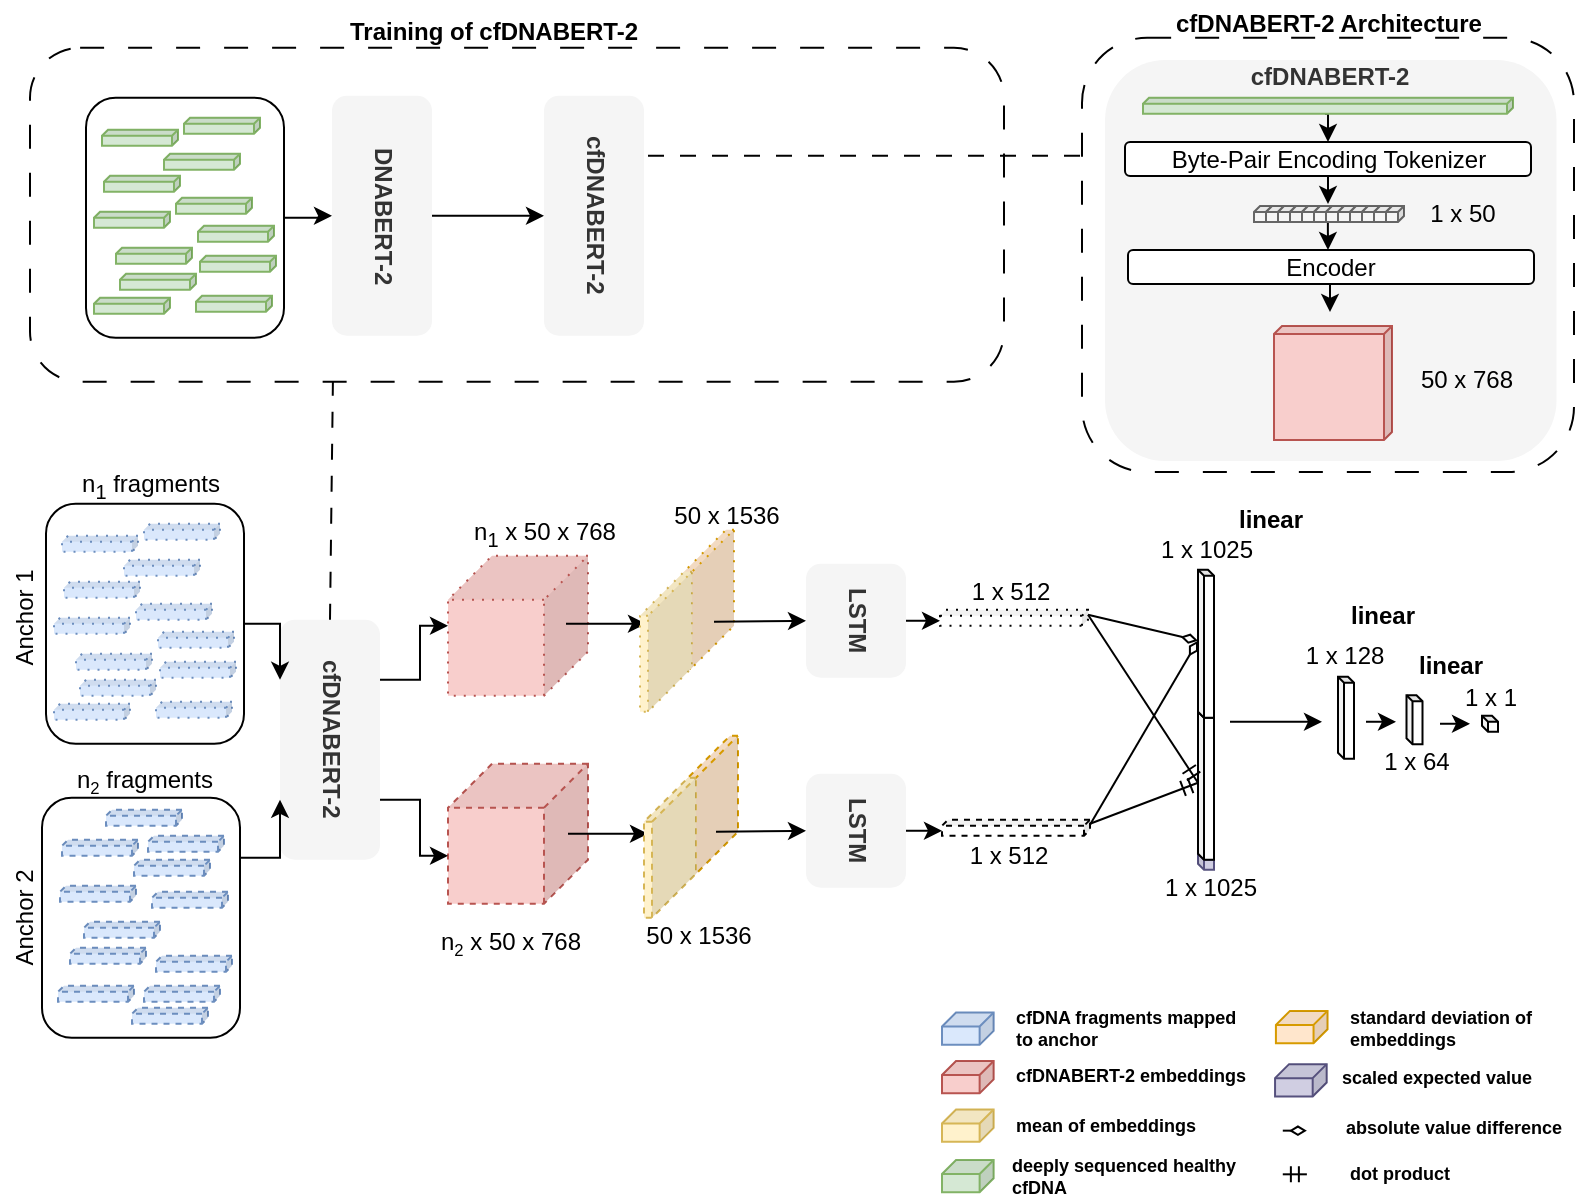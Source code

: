 <mxfile version="24.7.17">
  <diagram id="QJjx0-fPxzvcmYibJWj1" name="Page-1">
    <mxGraphModel dx="1037" dy="594" grid="0" gridSize="10" guides="1" tooltips="1" connect="1" arrows="1" fold="1" page="1" pageScale="1" pageWidth="827" pageHeight="583" math="0" shadow="0">
      <root>
        <mxCell id="0" />
        <mxCell id="1" parent="0" />
        <mxCell id="E21WYbpWhwIhEI5-EvUI-31" value="" style="rounded=1;whiteSpace=wrap;html=1;dashed=1;fillColor=none;container=0;dashPattern=12 12;" vertex="1" parent="1">
          <mxGeometry x="24" y="31.88" width="487" height="167" as="geometry" />
        </mxCell>
        <mxCell id="E21WYbpWhwIhEI5-EvUI-160" value="1 x 1025" style="text;html=1;strokeColor=none;fillColor=none;align=center;verticalAlign=middle;whiteSpace=wrap;rounded=0;container=0;" vertex="1" parent="1">
          <mxGeometry x="565" y="436.88" width="99" height="30" as="geometry" />
        </mxCell>
        <mxCell id="E21WYbpWhwIhEI5-EvUI-158" value="1 x 512" style="text;html=1;strokeColor=none;fillColor=none;align=center;verticalAlign=middle;whiteSpace=wrap;rounded=0;container=0;" vertex="1" parent="1">
          <mxGeometry x="465" y="288.88" width="99" height="30" as="geometry" />
        </mxCell>
        <mxCell id="E21WYbpWhwIhEI5-EvUI-159" value="1 x 512" style="text;html=1;strokeColor=none;fillColor=none;align=center;verticalAlign=middle;whiteSpace=wrap;rounded=0;container=0;" vertex="1" parent="1">
          <mxGeometry x="464" y="420.88" width="99" height="30" as="geometry" />
        </mxCell>
        <mxCell id="E21WYbpWhwIhEI5-EvUI-153" value="" style="shape=cube;whiteSpace=wrap;html=1;boundedLbl=1;backgroundOutline=1;darkOpacity=0.05;darkOpacity2=0.1;size=3;direction=east;flipH=1;fillColor=#d0cee2;strokeColor=#56517e;container=0;rotation=-90;" vertex="1" parent="1">
          <mxGeometry x="608" y="434.88" width="8" height="8" as="geometry" />
        </mxCell>
        <mxCell id="4f-DMQIj-ya-iA7LCkDa-20" value="" style="shape=cube;whiteSpace=wrap;html=1;boundedLbl=1;backgroundOutline=1;darkOpacity=0.05;darkOpacity2=0.1;size=3;direction=east;flipH=1;container=0;dashed=1;" parent="1" vertex="1">
          <mxGeometry x="480" y="417.88" width="74" height="8" as="geometry" />
        </mxCell>
        <mxCell id="4f-DMQIj-ya-iA7LCkDa-21" value="" style="shape=cube;whiteSpace=wrap;html=1;boundedLbl=1;backgroundOutline=1;darkOpacity=0.05;darkOpacity2=0.1;size=3;direction=east;flipH=1;container=0;dashed=1;dashPattern=1 4;" parent="1" vertex="1">
          <mxGeometry x="479" y="312.88" width="74" height="8" as="geometry" />
        </mxCell>
        <mxCell id="4f-DMQIj-ya-iA7LCkDa-41" value="50 x 1536" style="text;html=1;strokeColor=none;fillColor=none;align=center;verticalAlign=middle;whiteSpace=wrap;rounded=0;container=0;" parent="1" vertex="1">
          <mxGeometry x="309" y="460.88" width="99" height="30" as="geometry" />
        </mxCell>
        <mxCell id="4f-DMQIj-ya-iA7LCkDa-42" value="n&lt;sub&gt;1&lt;/sub&gt; x 50 x 768" style="text;html=1;strokeColor=none;fillColor=none;align=center;verticalAlign=middle;whiteSpace=wrap;rounded=0;container=0;" parent="1" vertex="1">
          <mxGeometry x="232" y="259.88" width="99" height="30" as="geometry" />
        </mxCell>
        <mxCell id="E21WYbpWhwIhEI5-EvUI-28" style="edgeStyle=orthogonalEdgeStyle;rounded=0;orthogonalLoop=1;jettySize=auto;html=1;exitX=1;exitY=0.5;exitDx=0;exitDy=0;entryX=0;entryY=0.5;entryDx=0;entryDy=0;" edge="1" parent="1" source="E21WYbpWhwIhEI5-EvUI-3" target="E21WYbpWhwIhEI5-EvUI-4">
          <mxGeometry relative="1" as="geometry" />
        </mxCell>
        <mxCell id="E21WYbpWhwIhEI5-EvUI-3" value="DNABERT-2" style="rounded=1;whiteSpace=wrap;html=1;textDirection=vertical-rl;fontStyle=1;fillColor=#f5f5f5;fontColor=#333333;strokeColor=none;container=0;" vertex="1" parent="1">
          <mxGeometry x="175" y="55.88" width="50" height="120" as="geometry" />
        </mxCell>
        <mxCell id="E21WYbpWhwIhEI5-EvUI-4" value="cfDNABERT-2" style="rounded=1;whiteSpace=wrap;html=1;textDirection=vertical-rl;fontStyle=1;fillColor=#f5f5f5;fontColor=#333333;strokeColor=none;container=0;" vertex="1" parent="1">
          <mxGeometry x="281" y="55.88" width="50" height="120" as="geometry" />
        </mxCell>
        <mxCell id="E21WYbpWhwIhEI5-EvUI-30" value="deeply sequenced healthy cfDNA" style="text;html=1;strokeColor=none;fillColor=none;align=left;verticalAlign=middle;whiteSpace=wrap;rounded=0;fontStyle=1;container=0;fontSize=9;" vertex="1" parent="1">
          <mxGeometry x="513" y="584" width="138" height="23.88" as="geometry" />
        </mxCell>
        <mxCell id="E21WYbpWhwIhEI5-EvUI-34" value="cfDNABERT-2" style="rounded=1;whiteSpace=wrap;html=1;textDirection=vertical-rl;fontStyle=1;fillColor=#f5f5f5;fontColor=#333333;strokeColor=none;container=0;" vertex="1" parent="1">
          <mxGeometry x="149" y="317.88" width="50" height="120" as="geometry" />
        </mxCell>
        <mxCell id="E21WYbpWhwIhEI5-EvUI-88" value="" style="group" vertex="1" connectable="0" parent="1">
          <mxGeometry x="32" y="259.88" width="108" height="120" as="geometry" />
        </mxCell>
        <mxCell id="E21WYbpWhwIhEI5-EvUI-89" value="" style="rounded=1;whiteSpace=wrap;html=1;textDirection=vertical-rl;fontStyle=1;fillColor=none;fontColor=#333333;strokeColor=default;movable=1;resizable=1;rotatable=1;deletable=1;editable=1;locked=0;connectable=1;" vertex="1" parent="E21WYbpWhwIhEI5-EvUI-88">
          <mxGeometry width="99" height="120" as="geometry" />
        </mxCell>
        <mxCell id="E21WYbpWhwIhEI5-EvUI-90" value="" style="shape=cube;whiteSpace=wrap;html=1;boundedLbl=1;backgroundOutline=1;darkOpacity=0.05;darkOpacity2=0.1;size=3;direction=east;flipH=1;fillColor=#dae8fc;strokeColor=#6c8ebf;movable=1;resizable=1;rotatable=1;deletable=1;editable=1;locked=0;connectable=1;dashed=1;dashPattern=1 4;" vertex="1" parent="E21WYbpWhwIhEI5-EvUI-88">
          <mxGeometry x="45" y="50" width="38" height="8" as="geometry" />
        </mxCell>
        <mxCell id="E21WYbpWhwIhEI5-EvUI-91" value="" style="shape=cube;whiteSpace=wrap;html=1;boundedLbl=1;backgroundOutline=1;darkOpacity=0.05;darkOpacity2=0.1;size=3;direction=east;flipH=1;fillColor=#dae8fc;strokeColor=#6c8ebf;movable=1;resizable=1;rotatable=1;deletable=1;editable=1;locked=0;connectable=1;dashed=1;dashPattern=1 4;" vertex="1" parent="E21WYbpWhwIhEI5-EvUI-88">
          <mxGeometry x="9" y="39" width="38" height="8" as="geometry" />
        </mxCell>
        <mxCell id="E21WYbpWhwIhEI5-EvUI-92" value="" style="shape=cube;whiteSpace=wrap;html=1;boundedLbl=1;backgroundOutline=1;darkOpacity=0.05;darkOpacity2=0.1;size=3;direction=east;flipH=1;fillColor=#dae8fc;strokeColor=#6c8ebf;movable=1;resizable=1;rotatable=1;deletable=1;editable=1;locked=0;connectable=1;dashed=1;dashPattern=1 4;" vertex="1" parent="E21WYbpWhwIhEI5-EvUI-88">
          <mxGeometry x="39" y="28" width="38" height="8" as="geometry" />
        </mxCell>
        <mxCell id="E21WYbpWhwIhEI5-EvUI-93" value="" style="shape=cube;whiteSpace=wrap;html=1;boundedLbl=1;backgroundOutline=1;darkOpacity=0.05;darkOpacity2=0.1;size=3;direction=east;flipH=1;fillColor=#dae8fc;strokeColor=#6c8ebf;movable=1;resizable=1;rotatable=1;deletable=1;editable=1;locked=0;connectable=1;dashed=1;dashPattern=1 4;" vertex="1" parent="E21WYbpWhwIhEI5-EvUI-88">
          <mxGeometry x="17" y="88" width="38" height="8" as="geometry" />
        </mxCell>
        <mxCell id="E21WYbpWhwIhEI5-EvUI-94" value="" style="shape=cube;whiteSpace=wrap;html=1;boundedLbl=1;backgroundOutline=1;darkOpacity=0.05;darkOpacity2=0.1;size=3;direction=east;flipH=1;fillColor=#dae8fc;strokeColor=#6c8ebf;movable=1;resizable=1;rotatable=1;deletable=1;editable=1;locked=0;connectable=1;dashed=1;dashPattern=1 4;" vertex="1" parent="E21WYbpWhwIhEI5-EvUI-88">
          <mxGeometry x="4" y="57" width="38" height="8" as="geometry" />
        </mxCell>
        <mxCell id="E21WYbpWhwIhEI5-EvUI-95" value="" style="shape=cube;whiteSpace=wrap;html=1;boundedLbl=1;backgroundOutline=1;darkOpacity=0.05;darkOpacity2=0.1;size=3;direction=east;flipH=1;fillColor=#dae8fc;strokeColor=#6c8ebf;movable=1;resizable=1;rotatable=1;deletable=1;editable=1;locked=0;connectable=1;dashed=1;dashPattern=1 4;" vertex="1" parent="E21WYbpWhwIhEI5-EvUI-88">
          <mxGeometry x="55" y="99" width="38" height="8" as="geometry" />
        </mxCell>
        <mxCell id="E21WYbpWhwIhEI5-EvUI-96" value="" style="shape=cube;whiteSpace=wrap;html=1;boundedLbl=1;backgroundOutline=1;darkOpacity=0.05;darkOpacity2=0.1;size=3;direction=east;flipH=1;fillColor=#dae8fc;strokeColor=#6c8ebf;movable=1;resizable=1;rotatable=1;deletable=1;editable=1;locked=0;connectable=1;dashed=1;dashPattern=1 4;" vertex="1" parent="E21WYbpWhwIhEI5-EvUI-88">
          <mxGeometry x="4" y="100" width="38" height="8" as="geometry" />
        </mxCell>
        <mxCell id="E21WYbpWhwIhEI5-EvUI-97" value="" style="shape=cube;whiteSpace=wrap;html=1;boundedLbl=1;backgroundOutline=1;darkOpacity=0.05;darkOpacity2=0.1;size=3;direction=east;flipH=1;fillColor=#dae8fc;strokeColor=#6c8ebf;movable=1;resizable=1;rotatable=1;deletable=1;editable=1;locked=0;connectable=1;dashed=1;dashPattern=1 4;" vertex="1" parent="E21WYbpWhwIhEI5-EvUI-88">
          <mxGeometry x="56" y="64" width="38" height="8" as="geometry" />
        </mxCell>
        <mxCell id="E21WYbpWhwIhEI5-EvUI-98" value="" style="shape=cube;whiteSpace=wrap;html=1;boundedLbl=1;backgroundOutline=1;darkOpacity=0.05;darkOpacity2=0.1;size=3;direction=east;flipH=1;fillColor=#dae8fc;strokeColor=#6c8ebf;movable=1;resizable=1;rotatable=1;deletable=1;editable=1;locked=0;connectable=1;dashed=1;dashPattern=1 4;" vertex="1" parent="E21WYbpWhwIhEI5-EvUI-88">
          <mxGeometry x="57" y="79" width="38" height="8" as="geometry" />
        </mxCell>
        <mxCell id="E21WYbpWhwIhEI5-EvUI-99" value="" style="shape=cube;whiteSpace=wrap;html=1;boundedLbl=1;backgroundOutline=1;darkOpacity=0.05;darkOpacity2=0.1;size=3;direction=east;flipH=1;fillColor=#dae8fc;strokeColor=#6c8ebf;movable=1;resizable=1;rotatable=1;deletable=1;editable=1;locked=0;connectable=1;dashed=1;dashPattern=1 4;" vertex="1" parent="E21WYbpWhwIhEI5-EvUI-88">
          <mxGeometry x="15" y="75" width="38" height="8" as="geometry" />
        </mxCell>
        <mxCell id="E21WYbpWhwIhEI5-EvUI-100" value="" style="shape=cube;whiteSpace=wrap;html=1;boundedLbl=1;backgroundOutline=1;darkOpacity=0.05;darkOpacity2=0.1;size=3;direction=east;flipH=1;fillColor=#dae8fc;strokeColor=#6c8ebf;movable=1;resizable=1;rotatable=1;deletable=1;editable=1;locked=0;connectable=1;dashed=1;dashPattern=1 4;" vertex="1" parent="E21WYbpWhwIhEI5-EvUI-88">
          <mxGeometry x="49" y="10" width="38" height="8" as="geometry" />
        </mxCell>
        <mxCell id="E21WYbpWhwIhEI5-EvUI-101" value="" style="shape=cube;whiteSpace=wrap;html=1;boundedLbl=1;backgroundOutline=1;darkOpacity=0.05;darkOpacity2=0.1;size=3;direction=east;flipH=1;fillColor=#dae8fc;strokeColor=#6c8ebf;movable=1;resizable=1;rotatable=1;deletable=1;editable=1;locked=0;connectable=1;dashed=1;dashPattern=1 4;" vertex="1" parent="E21WYbpWhwIhEI5-EvUI-88">
          <mxGeometry x="8" y="16" width="38" height="8" as="geometry" />
        </mxCell>
        <mxCell id="E21WYbpWhwIhEI5-EvUI-117" style="edgeStyle=orthogonalEdgeStyle;rounded=0;orthogonalLoop=1;jettySize=auto;html=1;exitX=1;exitY=0.25;exitDx=0;exitDy=0;entryX=0;entryY=0.75;entryDx=0;entryDy=0;" edge="1" parent="1" source="E21WYbpWhwIhEI5-EvUI-103" target="E21WYbpWhwIhEI5-EvUI-34">
          <mxGeometry relative="1" as="geometry" />
        </mxCell>
        <mxCell id="E21WYbpWhwIhEI5-EvUI-116" style="edgeStyle=orthogonalEdgeStyle;rounded=0;orthogonalLoop=1;jettySize=auto;html=1;exitX=1;exitY=0.5;exitDx=0;exitDy=0;entryX=0;entryY=0.25;entryDx=0;entryDy=0;" edge="1" parent="1" source="E21WYbpWhwIhEI5-EvUI-89" target="E21WYbpWhwIhEI5-EvUI-34">
          <mxGeometry relative="1" as="geometry">
            <mxPoint x="139.25" y="374.88" as="targetPoint" />
          </mxGeometry>
        </mxCell>
        <mxCell id="E21WYbpWhwIhEI5-EvUI-118" value="" style="group" vertex="1" connectable="0" parent="1">
          <mxGeometry x="30" y="406.88" width="99" height="120" as="geometry" />
        </mxCell>
        <mxCell id="E21WYbpWhwIhEI5-EvUI-103" value="" style="rounded=1;whiteSpace=wrap;html=1;textDirection=vertical-rl;fontStyle=1;fillColor=none;fontColor=#333333;strokeColor=default;movable=1;resizable=1;rotatable=1;deletable=1;editable=1;locked=0;connectable=1;" vertex="1" parent="E21WYbpWhwIhEI5-EvUI-118">
          <mxGeometry width="99" height="120" as="geometry" />
        </mxCell>
        <mxCell id="E21WYbpWhwIhEI5-EvUI-104" value="" style="shape=cube;whiteSpace=wrap;html=1;boundedLbl=1;backgroundOutline=1;darkOpacity=0.05;darkOpacity2=0.1;size=3;direction=east;flipH=1;fillColor=#dae8fc;strokeColor=#6c8ebf;movable=1;resizable=1;rotatable=1;deletable=1;editable=1;locked=0;connectable=1;dashed=1;" vertex="1" parent="E21WYbpWhwIhEI5-EvUI-118">
          <mxGeometry x="9" y="44" width="38" height="8" as="geometry" />
        </mxCell>
        <mxCell id="E21WYbpWhwIhEI5-EvUI-105" value="" style="shape=cube;whiteSpace=wrap;html=1;boundedLbl=1;backgroundOutline=1;darkOpacity=0.05;darkOpacity2=0.1;size=3;direction=east;flipH=1;fillColor=#dae8fc;strokeColor=#6c8ebf;movable=1;resizable=1;rotatable=1;deletable=1;editable=1;locked=0;connectable=1;dashed=1;" vertex="1" parent="E21WYbpWhwIhEI5-EvUI-118">
          <mxGeometry x="46" y="31" width="38" height="8" as="geometry" />
        </mxCell>
        <mxCell id="E21WYbpWhwIhEI5-EvUI-106" value="" style="shape=cube;whiteSpace=wrap;html=1;boundedLbl=1;backgroundOutline=1;darkOpacity=0.05;darkOpacity2=0.1;size=3;direction=east;flipH=1;fillColor=#dae8fc;strokeColor=#6c8ebf;movable=1;resizable=1;rotatable=1;deletable=1;editable=1;locked=0;connectable=1;dashed=1;" vertex="1" parent="E21WYbpWhwIhEI5-EvUI-118">
          <mxGeometry x="10" y="21" width="38" height="8" as="geometry" />
        </mxCell>
        <mxCell id="E21WYbpWhwIhEI5-EvUI-107" value="" style="shape=cube;whiteSpace=wrap;html=1;boundedLbl=1;backgroundOutline=1;darkOpacity=0.05;darkOpacity2=0.1;size=3;direction=east;flipH=1;fillColor=#dae8fc;strokeColor=#6c8ebf;movable=1;resizable=1;rotatable=1;deletable=1;editable=1;locked=0;connectable=1;dashed=1;" vertex="1" parent="E21WYbpWhwIhEI5-EvUI-118">
          <mxGeometry x="8" y="94" width="38" height="8" as="geometry" />
        </mxCell>
        <mxCell id="E21WYbpWhwIhEI5-EvUI-108" value="" style="shape=cube;whiteSpace=wrap;html=1;boundedLbl=1;backgroundOutline=1;darkOpacity=0.05;darkOpacity2=0.1;size=3;direction=east;flipH=1;fillColor=#dae8fc;strokeColor=#6c8ebf;movable=1;resizable=1;rotatable=1;deletable=1;editable=1;locked=0;connectable=1;dashed=1;" vertex="1" parent="E21WYbpWhwIhEI5-EvUI-118">
          <mxGeometry x="55" y="47" width="38" height="8" as="geometry" />
        </mxCell>
        <mxCell id="E21WYbpWhwIhEI5-EvUI-109" value="" style="shape=cube;whiteSpace=wrap;html=1;boundedLbl=1;backgroundOutline=1;darkOpacity=0.05;darkOpacity2=0.1;size=3;direction=east;flipH=1;fillColor=#dae8fc;strokeColor=#6c8ebf;movable=1;resizable=1;rotatable=1;deletable=1;editable=1;locked=0;connectable=1;dashed=1;" vertex="1" parent="E21WYbpWhwIhEI5-EvUI-118">
          <mxGeometry x="45" y="105" width="38" height="8" as="geometry" />
        </mxCell>
        <mxCell id="E21WYbpWhwIhEI5-EvUI-110" value="" style="shape=cube;whiteSpace=wrap;html=1;boundedLbl=1;backgroundOutline=1;darkOpacity=0.05;darkOpacity2=0.1;size=3;direction=east;flipH=1;fillColor=#dae8fc;strokeColor=#6c8ebf;movable=1;resizable=1;rotatable=1;deletable=1;editable=1;locked=0;connectable=1;dashed=1;" vertex="1" parent="E21WYbpWhwIhEI5-EvUI-118">
          <mxGeometry x="51" y="94" width="38" height="8" as="geometry" />
        </mxCell>
        <mxCell id="E21WYbpWhwIhEI5-EvUI-111" value="" style="shape=cube;whiteSpace=wrap;html=1;boundedLbl=1;backgroundOutline=1;darkOpacity=0.05;darkOpacity2=0.1;size=3;direction=east;flipH=1;fillColor=#dae8fc;strokeColor=#6c8ebf;movable=1;resizable=1;rotatable=1;deletable=1;editable=1;locked=0;connectable=1;dashed=1;" vertex="1" parent="E21WYbpWhwIhEI5-EvUI-118">
          <mxGeometry x="21" y="62" width="38" height="8" as="geometry" />
        </mxCell>
        <mxCell id="E21WYbpWhwIhEI5-EvUI-112" value="" style="shape=cube;whiteSpace=wrap;html=1;boundedLbl=1;backgroundOutline=1;darkOpacity=0.05;darkOpacity2=0.1;size=3;direction=east;flipH=1;fillColor=#dae8fc;strokeColor=#6c8ebf;movable=1;resizable=1;rotatable=1;deletable=1;editable=1;locked=0;connectable=1;dashed=1;" vertex="1" parent="E21WYbpWhwIhEI5-EvUI-118">
          <mxGeometry x="57" y="79" width="38" height="8" as="geometry" />
        </mxCell>
        <mxCell id="E21WYbpWhwIhEI5-EvUI-113" value="" style="shape=cube;whiteSpace=wrap;html=1;boundedLbl=1;backgroundOutline=1;darkOpacity=0.05;darkOpacity2=0.1;size=3;direction=east;flipH=1;fillColor=#dae8fc;strokeColor=#6c8ebf;movable=1;resizable=1;rotatable=1;deletable=1;editable=1;locked=0;connectable=1;dashed=1;" vertex="1" parent="E21WYbpWhwIhEI5-EvUI-118">
          <mxGeometry x="14" y="75" width="38" height="8" as="geometry" />
        </mxCell>
        <mxCell id="E21WYbpWhwIhEI5-EvUI-114" value="" style="shape=cube;whiteSpace=wrap;html=1;boundedLbl=1;backgroundOutline=1;darkOpacity=0.05;darkOpacity2=0.1;size=3;direction=east;flipH=1;fillColor=#dae8fc;strokeColor=#6c8ebf;movable=1;resizable=1;rotatable=1;deletable=1;editable=1;locked=0;connectable=1;dashed=1;" vertex="1" parent="E21WYbpWhwIhEI5-EvUI-118">
          <mxGeometry x="32" y="6" width="38" height="8" as="geometry" />
        </mxCell>
        <mxCell id="E21WYbpWhwIhEI5-EvUI-115" value="" style="shape=cube;whiteSpace=wrap;html=1;boundedLbl=1;backgroundOutline=1;darkOpacity=0.05;darkOpacity2=0.1;size=3;direction=east;flipH=1;fillColor=#dae8fc;strokeColor=#6c8ebf;movable=1;resizable=1;rotatable=1;deletable=1;editable=1;locked=0;connectable=1;dashed=1;" vertex="1" parent="E21WYbpWhwIhEI5-EvUI-118">
          <mxGeometry x="53" y="19" width="38" height="8" as="geometry" />
        </mxCell>
        <mxCell id="E21WYbpWhwIhEI5-EvUI-119" value="" style="shape=cube;whiteSpace=wrap;html=1;boundedLbl=1;backgroundOutline=1;darkOpacity=0.05;darkOpacity2=0.1;size=22;direction=east;flipH=1;fillColor=#f8cecc;strokeColor=#b85450;container=0;dashed=1;dashPattern=1 4;" vertex="1" parent="1">
          <mxGeometry x="233" y="285.88" width="70" height="70" as="geometry" />
        </mxCell>
        <mxCell id="E21WYbpWhwIhEI5-EvUI-120" style="edgeStyle=orthogonalEdgeStyle;rounded=0;orthogonalLoop=1;jettySize=auto;html=1;exitX=1;exitY=0.25;exitDx=0;exitDy=0;" edge="1" parent="1" source="E21WYbpWhwIhEI5-EvUI-34" target="E21WYbpWhwIhEI5-EvUI-119">
          <mxGeometry relative="1" as="geometry" />
        </mxCell>
        <mxCell id="E21WYbpWhwIhEI5-EvUI-122" value="" style="shape=cube;whiteSpace=wrap;html=1;boundedLbl=1;backgroundOutline=1;darkOpacity=0.05;darkOpacity2=0.1;size=22;direction=east;flipH=1;fillColor=#f8cecc;strokeColor=#b85450;container=0;dashed=1;" vertex="1" parent="1">
          <mxGeometry x="233" y="389.88" width="70" height="70" as="geometry" />
        </mxCell>
        <mxCell id="E21WYbpWhwIhEI5-EvUI-123" style="edgeStyle=orthogonalEdgeStyle;rounded=0;orthogonalLoop=1;jettySize=auto;html=1;exitX=1;exitY=0.75;exitDx=0;exitDy=0;entryX=0;entryY=0;entryDx=70;entryDy=46;entryPerimeter=0;" edge="1" parent="1" source="E21WYbpWhwIhEI5-EvUI-34" target="E21WYbpWhwIhEI5-EvUI-122">
          <mxGeometry relative="1" as="geometry">
            <mxPoint x="209" y="357.88" as="sourcePoint" />
            <mxPoint x="219" y="492.88" as="targetPoint" />
          </mxGeometry>
        </mxCell>
        <mxCell id="E21WYbpWhwIhEI5-EvUI-124" value="n&lt;sub&gt;1&lt;/sub&gt;&amp;nbsp;fragments" style="text;html=1;strokeColor=none;fillColor=none;align=center;verticalAlign=middle;whiteSpace=wrap;rounded=0;container=0;" vertex="1" parent="1">
          <mxGeometry x="35" y="236" width="99" height="30" as="geometry" />
        </mxCell>
        <mxCell id="E21WYbpWhwIhEI5-EvUI-125" value="n&lt;font size=&quot;1&quot;&gt;&lt;sub&gt;2&lt;/sub&gt;&lt;/font&gt;&amp;nbsp;fragments" style="text;html=1;strokeColor=none;fillColor=none;align=center;verticalAlign=middle;whiteSpace=wrap;rounded=0;container=0;" vertex="1" parent="1">
          <mxGeometry x="32" y="382.88" width="99" height="30" as="geometry" />
        </mxCell>
        <mxCell id="E21WYbpWhwIhEI5-EvUI-126" value="Anchor 2" style="text;html=1;strokeColor=none;fillColor=none;align=center;verticalAlign=middle;whiteSpace=wrap;rounded=0;container=0;textDirection=vertical-rl;rotation=-180;" vertex="1" parent="1">
          <mxGeometry x="10" y="419.88" width="25" height="93" as="geometry" />
        </mxCell>
        <mxCell id="E21WYbpWhwIhEI5-EvUI-127" value="Anchor 1" style="text;html=1;strokeColor=none;fillColor=none;align=center;verticalAlign=middle;whiteSpace=wrap;rounded=0;container=0;textDirection=vertical-rl;rotation=-180;" vertex="1" parent="1">
          <mxGeometry x="10" y="269.88" width="25" height="93" as="geometry" />
        </mxCell>
        <mxCell id="E21WYbpWhwIhEI5-EvUI-128" value="n&lt;font size=&quot;1&quot;&gt;&lt;sub&gt;2&lt;/sub&gt;&lt;/font&gt;&amp;nbsp;x 50 x 768" style="text;html=1;strokeColor=none;fillColor=none;align=center;verticalAlign=middle;whiteSpace=wrap;rounded=0;container=0;" vertex="1" parent="1">
          <mxGeometry x="215" y="463.88" width="99" height="30" as="geometry" />
        </mxCell>
        <mxCell id="E21WYbpWhwIhEI5-EvUI-133" value="" style="endArrow=classic;html=1;rounded=0;" edge="1" parent="1">
          <mxGeometry width="50" height="50" relative="1" as="geometry">
            <mxPoint x="292" y="319.88" as="sourcePoint" />
            <mxPoint x="332" y="319.88" as="targetPoint" />
          </mxGeometry>
        </mxCell>
        <mxCell id="E21WYbpWhwIhEI5-EvUI-135" value="" style="shape=cube;whiteSpace=wrap;html=1;boundedLbl=1;backgroundOutline=1;darkOpacity=0.05;darkOpacity2=0.1;size=22;direction=east;flipH=1;fillColor=#ffe6cc;strokeColor=#d79b00;container=0;dashed=1;dashPattern=1 4;" vertex="1" parent="1">
          <mxGeometry x="350" y="272.88" width="26" height="70" as="geometry" />
        </mxCell>
        <mxCell id="E21WYbpWhwIhEI5-EvUI-136" value="" style="shape=cube;whiteSpace=wrap;html=1;boundedLbl=1;backgroundOutline=1;darkOpacity=0.05;darkOpacity2=0.1;size=22;direction=east;flipH=1;fillColor=#fff2cc;strokeColor=#d6b656;container=0;dashed=1;dashPattern=1 4;" vertex="1" parent="1">
          <mxGeometry x="329" y="293.88" width="26" height="70" as="geometry" />
        </mxCell>
        <mxCell id="E21WYbpWhwIhEI5-EvUI-137" value="" style="endArrow=classic;html=1;rounded=0;" edge="1" parent="1">
          <mxGeometry width="50" height="50" relative="1" as="geometry">
            <mxPoint x="293" y="424.88" as="sourcePoint" />
            <mxPoint x="333" y="424.88" as="targetPoint" />
          </mxGeometry>
        </mxCell>
        <mxCell id="E21WYbpWhwIhEI5-EvUI-138" value="" style="shape=cube;whiteSpace=wrap;html=1;boundedLbl=1;backgroundOutline=1;darkOpacity=0.05;darkOpacity2=0.1;size=22;direction=east;flipH=1;fillColor=#ffe6cc;strokeColor=#d79b00;container=0;dashed=1;" vertex="1" parent="1">
          <mxGeometry x="352" y="375.88" width="26" height="70" as="geometry" />
        </mxCell>
        <mxCell id="E21WYbpWhwIhEI5-EvUI-139" value="" style="shape=cube;whiteSpace=wrap;html=1;boundedLbl=1;backgroundOutline=1;darkOpacity=0.05;darkOpacity2=0.1;size=22;direction=east;flipH=1;fillColor=#fff2cc;strokeColor=#d6b656;container=0;dashed=1;" vertex="1" parent="1">
          <mxGeometry x="331" y="396.88" width="26" height="70" as="geometry" />
        </mxCell>
        <mxCell id="E21WYbpWhwIhEI5-EvUI-141" value="50 x 1536" style="text;html=1;strokeColor=none;fillColor=none;align=center;verticalAlign=middle;whiteSpace=wrap;rounded=0;container=0;" vertex="1" parent="1">
          <mxGeometry x="323" y="250.88" width="99" height="30" as="geometry" />
        </mxCell>
        <mxCell id="E21WYbpWhwIhEI5-EvUI-142" value="LSTM" style="rounded=1;whiteSpace=wrap;html=1;textDirection=vertical-rl;fontStyle=1;fillColor=#f5f5f5;fontColor=#333333;strokeColor=none;container=0;" vertex="1" parent="1">
          <mxGeometry x="412" y="289.88" width="50" height="57" as="geometry" />
        </mxCell>
        <mxCell id="E21WYbpWhwIhEI5-EvUI-143" value="LSTM" style="rounded=1;whiteSpace=wrap;html=1;textDirection=vertical-rl;fontStyle=1;fillColor=#f5f5f5;fontColor=#333333;strokeColor=none;container=0;" vertex="1" parent="1">
          <mxGeometry x="412" y="394.88" width="50" height="57" as="geometry" />
        </mxCell>
        <mxCell id="E21WYbpWhwIhEI5-EvUI-144" value="" style="endArrow=classic;html=1;rounded=0;entryX=0;entryY=0.5;entryDx=0;entryDy=0;" edge="1" parent="1" target="E21WYbpWhwIhEI5-EvUI-142">
          <mxGeometry width="50" height="50" relative="1" as="geometry">
            <mxPoint x="366" y="318.88" as="sourcePoint" />
            <mxPoint x="406" y="318.88" as="targetPoint" />
          </mxGeometry>
        </mxCell>
        <mxCell id="E21WYbpWhwIhEI5-EvUI-145" value="" style="endArrow=classic;html=1;rounded=0;entryX=0;entryY=0.5;entryDx=0;entryDy=0;" edge="1" parent="1" target="E21WYbpWhwIhEI5-EvUI-143">
          <mxGeometry width="50" height="50" relative="1" as="geometry">
            <mxPoint x="367" y="423.88" as="sourcePoint" />
            <mxPoint x="401" y="423.88" as="targetPoint" />
          </mxGeometry>
        </mxCell>
        <mxCell id="E21WYbpWhwIhEI5-EvUI-147" value="" style="endArrow=classic;html=1;rounded=0;exitX=1;exitY=0.5;exitDx=0;exitDy=0;entryX=0;entryY=0;entryDx=74;entryDy=5.5;entryPerimeter=0;" edge="1" parent="1" source="E21WYbpWhwIhEI5-EvUI-143" target="4f-DMQIj-ya-iA7LCkDa-20">
          <mxGeometry width="50" height="50" relative="1" as="geometry">
            <mxPoint x="451" y="501.88" as="sourcePoint" />
            <mxPoint x="426" y="473.88" as="targetPoint" />
          </mxGeometry>
        </mxCell>
        <mxCell id="E21WYbpWhwIhEI5-EvUI-148" value="" style="endArrow=classic;html=1;rounded=0;exitX=1;exitY=0.5;exitDx=0;exitDy=0;entryX=0;entryY=0;entryDx=74;entryDy=5.5;entryPerimeter=0;" edge="1" parent="1" source="E21WYbpWhwIhEI5-EvUI-142" target="4f-DMQIj-ya-iA7LCkDa-21">
          <mxGeometry width="50" height="50" relative="1" as="geometry">
            <mxPoint x="472" y="433.88" as="sourcePoint" />
            <mxPoint x="490" y="433.88" as="targetPoint" />
          </mxGeometry>
        </mxCell>
        <mxCell id="E21WYbpWhwIhEI5-EvUI-151" value="" style="shape=cube;whiteSpace=wrap;html=1;boundedLbl=1;backgroundOutline=1;darkOpacity=0.05;darkOpacity2=0.1;size=3;direction=east;flipH=1;container=0;rotation=-90;" vertex="1" parent="1">
          <mxGeometry x="575" y="396.88" width="74" height="8" as="geometry" />
        </mxCell>
        <mxCell id="E21WYbpWhwIhEI5-EvUI-152" value="" style="shape=cube;whiteSpace=wrap;html=1;boundedLbl=1;backgroundOutline=1;darkOpacity=0.05;darkOpacity2=0.1;size=3;direction=east;flipH=1;container=0;rotation=-90;" vertex="1" parent="1">
          <mxGeometry x="575" y="325.88" width="74" height="8" as="geometry" />
        </mxCell>
        <mxCell id="E21WYbpWhwIhEI5-EvUI-154" value="" style="endArrow=diamondThin;html=1;rounded=0;exitX=0;exitY=0;exitDx=0;exitDy=2.5;exitPerimeter=0;entryX=0;entryY=0;entryDx=35.5;entryDy=0;entryPerimeter=0;strokeWidth=1;endFill=0;" edge="1" parent="1" source="4f-DMQIj-ya-iA7LCkDa-21" target="E21WYbpWhwIhEI5-EvUI-152">
          <mxGeometry width="50" height="50" relative="1" as="geometry">
            <mxPoint x="461" y="391.88" as="sourcePoint" />
            <mxPoint x="511" y="341.88" as="targetPoint" />
          </mxGeometry>
        </mxCell>
        <mxCell id="E21WYbpWhwIhEI5-EvUI-155" value="" style="endArrow=diamondThin;html=1;rounded=0;exitX=0;exitY=0;exitDx=0;exitDy=2.5;exitPerimeter=0;entryX=0;entryY=0;entryDx=35.5;entryDy=0;entryPerimeter=0;endFill=0;" edge="1" parent="1" source="4f-DMQIj-ya-iA7LCkDa-20" target="E21WYbpWhwIhEI5-EvUI-152">
          <mxGeometry width="50" height="50" relative="1" as="geometry">
            <mxPoint x="563" y="325.88" as="sourcePoint" />
            <mxPoint x="618" y="338.88" as="targetPoint" />
          </mxGeometry>
        </mxCell>
        <mxCell id="E21WYbpWhwIhEI5-EvUI-156" value="" style="endArrow=ERmandOne;html=1;rounded=0;exitX=0;exitY=0;exitDx=0;exitDy=2.5;exitPerimeter=0;entryX=0;entryY=0;entryDx=35.5;entryDy=0;entryPerimeter=0;endFill=0;" edge="1" parent="1" source="4f-DMQIj-ya-iA7LCkDa-21" target="E21WYbpWhwIhEI5-EvUI-151">
          <mxGeometry width="50" height="50" relative="1" as="geometry">
            <mxPoint x="564" y="430.88" as="sourcePoint" />
            <mxPoint x="618" y="338.88" as="targetPoint" />
          </mxGeometry>
        </mxCell>
        <mxCell id="E21WYbpWhwIhEI5-EvUI-157" value="" style="endArrow=ERmandOne;html=1;rounded=0;entryX=0;entryY=0;entryDx=35.5;entryDy=0;entryPerimeter=0;endFill=0;" edge="1" parent="1" target="E21WYbpWhwIhEI5-EvUI-151">
          <mxGeometry width="50" height="50" relative="1" as="geometry">
            <mxPoint x="554" y="419.88" as="sourcePoint" />
            <mxPoint x="618" y="409.88" as="targetPoint" />
          </mxGeometry>
        </mxCell>
        <mxCell id="E21WYbpWhwIhEI5-EvUI-161" value="" style="endArrow=classic;html=1;rounded=0;entryX=0;entryY=0.5;entryDx=0;entryDy=0;" edge="1" parent="1">
          <mxGeometry width="50" height="50" relative="1" as="geometry">
            <mxPoint x="624" y="368.88" as="sourcePoint" />
            <mxPoint x="670" y="368.88" as="targetPoint" />
          </mxGeometry>
        </mxCell>
        <mxCell id="E21WYbpWhwIhEI5-EvUI-162" value="1 x 1025" style="text;html=1;strokeColor=none;fillColor=none;align=center;verticalAlign=middle;whiteSpace=wrap;rounded=0;container=0;" vertex="1" parent="1">
          <mxGeometry x="563" y="267.88" width="99" height="30" as="geometry" />
        </mxCell>
        <mxCell id="E21WYbpWhwIhEI5-EvUI-163" value="" style="shape=cube;whiteSpace=wrap;html=1;boundedLbl=1;backgroundOutline=1;darkOpacity=0.05;darkOpacity2=0.1;size=3;direction=east;flipH=1;container=0;rotation=-90;" vertex="1" parent="1">
          <mxGeometry x="661.5" y="362.88" width="41" height="8" as="geometry" />
        </mxCell>
        <mxCell id="E21WYbpWhwIhEI5-EvUI-164" value="1 x 128" style="text;html=1;strokeColor=none;fillColor=none;align=center;verticalAlign=middle;whiteSpace=wrap;rounded=0;container=0;" vertex="1" parent="1">
          <mxGeometry x="632" y="320.88" width="99" height="30" as="geometry" />
        </mxCell>
        <mxCell id="E21WYbpWhwIhEI5-EvUI-165" value="" style="shape=cube;whiteSpace=wrap;html=1;boundedLbl=1;backgroundOutline=1;darkOpacity=0.05;darkOpacity2=0.1;size=3;direction=east;flipH=1;container=0;rotation=-90;" vertex="1" parent="1">
          <mxGeometry x="704" y="363.88" width="24.5" height="8" as="geometry" />
        </mxCell>
        <mxCell id="E21WYbpWhwIhEI5-EvUI-166" value="" style="endArrow=classic;html=1;rounded=0;" edge="1" parent="1">
          <mxGeometry width="50" height="50" relative="1" as="geometry">
            <mxPoint x="692" y="368.88" as="sourcePoint" />
            <mxPoint x="707" y="368.88" as="targetPoint" />
          </mxGeometry>
        </mxCell>
        <mxCell id="E21WYbpWhwIhEI5-EvUI-168" value="" style="endArrow=classic;html=1;rounded=0;" edge="1" parent="1">
          <mxGeometry width="50" height="50" relative="1" as="geometry">
            <mxPoint x="729" y="369.88" as="sourcePoint" />
            <mxPoint x="744" y="369.88" as="targetPoint" />
          </mxGeometry>
        </mxCell>
        <mxCell id="E21WYbpWhwIhEI5-EvUI-169" value="1 x 64" style="text;html=1;strokeColor=none;fillColor=none;align=center;verticalAlign=middle;whiteSpace=wrap;rounded=0;container=0;" vertex="1" parent="1">
          <mxGeometry x="668" y="373.88" width="99" height="30" as="geometry" />
        </mxCell>
        <mxCell id="E21WYbpWhwIhEI5-EvUI-170" value="" style="shape=cube;whiteSpace=wrap;html=1;boundedLbl=1;backgroundOutline=1;darkOpacity=0.05;darkOpacity2=0.1;size=3;direction=east;flipH=1;container=0;rotation=-90;" vertex="1" parent="1">
          <mxGeometry x="750" y="365.88" width="8" height="8" as="geometry" />
        </mxCell>
        <mxCell id="E21WYbpWhwIhEI5-EvUI-171" value="1 x 1" style="text;html=1;strokeColor=none;fillColor=none;align=center;verticalAlign=middle;whiteSpace=wrap;rounded=0;container=0;" vertex="1" parent="1">
          <mxGeometry x="705" y="341.88" width="99" height="30" as="geometry" />
        </mxCell>
        <mxCell id="4f-DMQIj-ya-iA7LCkDa-23" value="" style="shape=cube;whiteSpace=wrap;html=1;boundedLbl=1;backgroundOutline=1;darkOpacity=0.05;darkOpacity2=0.1;size=7;direction=east;flipH=1;fillColor=#dae8fc;strokeColor=#6c8ebf;container=0;" parent="1" vertex="1">
          <mxGeometry x="480" y="514.257" width="25.818" height="16.17" as="geometry" />
        </mxCell>
        <mxCell id="4f-DMQIj-ya-iA7LCkDa-24" value="" style="shape=cube;whiteSpace=wrap;html=1;boundedLbl=1;backgroundOutline=1;darkOpacity=0.05;darkOpacity2=0.1;size=7;direction=east;flipH=1;fillColor=#f8cecc;strokeColor=#b85450;container=0;" parent="1" vertex="1">
          <mxGeometry x="480" y="538.512" width="25.818" height="16.17" as="geometry" />
        </mxCell>
        <mxCell id="4f-DMQIj-ya-iA7LCkDa-26" value="" style="shape=cube;whiteSpace=wrap;html=1;boundedLbl=1;backgroundOutline=1;darkOpacity=0.05;darkOpacity2=0.1;size=7;direction=east;flipH=1;fillColor=#fff2cc;strokeColor=#d6b656;container=0;" parent="1" vertex="1">
          <mxGeometry x="480" y="562.767" width="25.818" height="16.17" as="geometry" />
        </mxCell>
        <mxCell id="4f-DMQIj-ya-iA7LCkDa-50" value="cfDNA fragments mapped to anchor" style="text;html=1;strokeColor=none;fillColor=none;align=left;verticalAlign=middle;whiteSpace=wrap;rounded=0;fontStyle=1;container=0;fontSize=9;" parent="1" vertex="1">
          <mxGeometry x="515.284" y="511.88" width="118.761" height="19.307" as="geometry" />
        </mxCell>
        <mxCell id="4f-DMQIj-ya-iA7LCkDa-51" value="cfDNABERT-2 embeddings" style="text;html=1;strokeColor=none;fillColor=none;align=left;verticalAlign=middle;whiteSpace=wrap;rounded=0;fontStyle=1;container=0;fontSize=9;" parent="1" vertex="1">
          <mxGeometry x="515.284" y="536.135" width="118.761" height="19.307" as="geometry" />
        </mxCell>
        <mxCell id="4f-DMQIj-ya-iA7LCkDa-52" value="mean of embeddings" style="text;html=1;strokeColor=none;fillColor=none;align=left;verticalAlign=middle;whiteSpace=wrap;rounded=0;fontStyle=1;container=0;fontSize=9;" parent="1" vertex="1">
          <mxGeometry x="515.284" y="560.997" width="118.761" height="19.307" as="geometry" />
        </mxCell>
        <mxCell id="E21WYbpWhwIhEI5-EvUI-174" value="" style="shape=cube;whiteSpace=wrap;html=1;boundedLbl=1;backgroundOutline=1;darkOpacity=0.05;darkOpacity2=0.1;size=7;direction=east;flipH=1;fillColor=#ffe6cc;strokeColor=#d79b00;container=0;" vertex="1" parent="1">
          <mxGeometry x="646.954" y="513.448" width="25.818" height="16.17" as="geometry" />
        </mxCell>
        <mxCell id="E21WYbpWhwIhEI5-EvUI-175" value="standard deviation of embeddings" style="text;html=1;strokeColor=none;fillColor=none;align=left;verticalAlign=middle;whiteSpace=wrap;rounded=0;fontStyle=1;container=0;fontSize=9;" vertex="1" parent="1">
          <mxGeometry x="682.239" y="512.688" width="118.761" height="19.307" as="geometry" />
        </mxCell>
        <mxCell id="E21WYbpWhwIhEI5-EvUI-182" value="" style="shape=cube;whiteSpace=wrap;html=1;boundedLbl=1;backgroundOutline=1;darkOpacity=0.05;darkOpacity2=0.1;size=7;direction=east;flipH=1;fillColor=#d0cee2;strokeColor=#56517e;container=0;" vertex="1" parent="1">
          <mxGeometry x="646.524" y="540.08" width="25.818" height="16.17" as="geometry" />
        </mxCell>
        <mxCell id="E21WYbpWhwIhEI5-EvUI-183" value="scaled expected value" style="text;html=1;strokeColor=none;fillColor=none;align=left;verticalAlign=middle;whiteSpace=wrap;rounded=0;fontStyle=1;container=0;fontSize=9;" vertex="1" parent="1">
          <mxGeometry x="677.936" y="536.943" width="118.761" height="19.307" as="geometry" />
        </mxCell>
        <mxCell id="E21WYbpWhwIhEI5-EvUI-184" value="" style="endArrow=diamondThin;html=1;rounded=0;endFill=0;" edge="1" parent="1">
          <mxGeometry width="50" height="50" relative="1" as="geometry">
            <mxPoint x="650.397" y="573.326" as="sourcePoint" />
            <mxPoint x="662.445" y="573.326" as="targetPoint" />
          </mxGeometry>
        </mxCell>
        <mxCell id="E21WYbpWhwIhEI5-EvUI-185" value="absolute value difference&amp;nbsp;" style="text;html=1;strokeColor=none;fillColor=none;align=left;verticalAlign=middle;whiteSpace=wrap;rounded=0;fontStyle=1;container=0;fontSize=9;" vertex="1" parent="1">
          <mxGeometry x="679.657" y="562.767" width="118.761" height="19.307" as="geometry" />
        </mxCell>
        <mxCell id="E21WYbpWhwIhEI5-EvUI-186" value="" style="endArrow=ERmandOne;html=1;rounded=0;endFill=0;" edge="1" parent="1">
          <mxGeometry width="50" height="50" relative="1" as="geometry">
            <mxPoint x="650.392" y="595.155" as="sourcePoint" />
            <mxPoint x="662.441" y="595.155" as="targetPoint" />
          </mxGeometry>
        </mxCell>
        <mxCell id="E21WYbpWhwIhEI5-EvUI-187" value="dot product" style="text;html=1;strokeColor=none;fillColor=none;align=left;verticalAlign=middle;whiteSpace=wrap;rounded=0;fontStyle=1;container=0;fontSize=9;" vertex="1" parent="1">
          <mxGeometry x="682.234" y="585.453" width="118.761" height="19.307" as="geometry" />
        </mxCell>
        <mxCell id="E21WYbpWhwIhEI5-EvUI-189" value="&lt;b&gt;linear&lt;/b&gt;" style="text;html=1;strokeColor=none;fillColor=none;align=center;verticalAlign=middle;whiteSpace=wrap;rounded=0;container=0;" vertex="1" parent="1">
          <mxGeometry x="595" y="252.88" width="99" height="30" as="geometry" />
        </mxCell>
        <mxCell id="E21WYbpWhwIhEI5-EvUI-191" value="&lt;b&gt;linear&lt;/b&gt;" style="text;html=1;strokeColor=none;fillColor=none;align=center;verticalAlign=middle;whiteSpace=wrap;rounded=0;container=0;" vertex="1" parent="1">
          <mxGeometry x="685" y="325.88" width="99" height="30" as="geometry" />
        </mxCell>
        <mxCell id="E21WYbpWhwIhEI5-EvUI-192" value="&lt;b&gt;linear&lt;/b&gt;" style="text;html=1;strokeColor=none;fillColor=none;align=center;verticalAlign=middle;whiteSpace=wrap;rounded=0;container=0;" vertex="1" parent="1">
          <mxGeometry x="651" y="301.38" width="99" height="30" as="geometry" />
        </mxCell>
        <mxCell id="E21WYbpWhwIhEI5-EvUI-194" value="" style="endArrow=none;dashed=1;html=1;dashPattern=8 8;strokeWidth=1;rounded=0;entryX=0.311;entryY=0.999;entryDx=0;entryDy=0;exitX=0.5;exitY=0;exitDx=0;exitDy=0;entryPerimeter=0;" edge="1" parent="1" source="E21WYbpWhwIhEI5-EvUI-34" target="E21WYbpWhwIhEI5-EvUI-31">
          <mxGeometry width="50" height="50" relative="1" as="geometry">
            <mxPoint x="184" y="293.88" as="sourcePoint" />
            <mxPoint x="156" y="208.88" as="targetPoint" />
          </mxGeometry>
        </mxCell>
        <mxCell id="E21WYbpWhwIhEI5-EvUI-195" value="Training of cfDNABERT-2" style="text;html=1;strokeColor=none;fillColor=none;align=left;verticalAlign=middle;whiteSpace=wrap;rounded=0;fontStyle=1;container=0;" vertex="1" parent="1">
          <mxGeometry x="181.5" y="11.88" width="166" height="23.88" as="geometry" />
        </mxCell>
        <mxCell id="E21WYbpWhwIhEI5-EvUI-198" value="" style="endArrow=none;dashed=1;html=1;dashPattern=8 8;strokeWidth=1;rounded=0;entryX=1;entryY=0.25;entryDx=0;entryDy=0;" edge="1" parent="1" target="E21WYbpWhwIhEI5-EvUI-4">
          <mxGeometry width="50" height="50" relative="1" as="geometry">
            <mxPoint x="549" y="85.88" as="sourcePoint" />
            <mxPoint x="185" y="208.88" as="targetPoint" />
          </mxGeometry>
        </mxCell>
        <mxCell id="E21WYbpWhwIhEI5-EvUI-199" value="" style="rounded=1;whiteSpace=wrap;html=1;dashed=1;fillColor=none;container=0;dashPattern=12 12;" vertex="1" parent="1">
          <mxGeometry x="550" y="26.88" width="246" height="217.12" as="geometry" />
        </mxCell>
        <mxCell id="E21WYbpWhwIhEI5-EvUI-200" value="cfDNABERT-2 Architecture" style="text;html=1;strokeColor=none;fillColor=none;align=left;verticalAlign=middle;whiteSpace=wrap;rounded=0;fontStyle=1;container=0;" vertex="1" parent="1">
          <mxGeometry x="595" y="8" width="166" height="23.88" as="geometry" />
        </mxCell>
        <mxCell id="E21WYbpWhwIhEI5-EvUI-201" value="cfDNABERT-2" style="rounded=1;whiteSpace=wrap;html=1;textDirection=vertical-rl;fontStyle=1;fillColor=#f5f5f5;fontColor=#333333;strokeColor=none;container=0;rotation=-90;align=right;" vertex="1" parent="1">
          <mxGeometry x="574.13" y="25.38" width="200.5" height="225.75" as="geometry" />
        </mxCell>
        <mxCell id="E21WYbpWhwIhEI5-EvUI-205" style="edgeStyle=orthogonalEdgeStyle;rounded=0;orthogonalLoop=1;jettySize=auto;html=1;exitX=0;exitY=0;exitDx=94;exitDy=8;exitPerimeter=0;entryX=0.5;entryY=0;entryDx=0;entryDy=0;" edge="1" parent="1" source="E21WYbpWhwIhEI5-EvUI-203" target="E21WYbpWhwIhEI5-EvUI-204">
          <mxGeometry relative="1" as="geometry" />
        </mxCell>
        <mxCell id="E21WYbpWhwIhEI5-EvUI-203" value="" style="shape=cube;whiteSpace=wrap;html=1;boundedLbl=1;backgroundOutline=1;darkOpacity=0.05;darkOpacity2=0.1;size=3;direction=east;flipH=1;fillColor=#d5e8d4;strokeColor=#82b366;movable=1;resizable=1;rotatable=1;deletable=1;editable=1;locked=0;connectable=1;" vertex="1" parent="1">
          <mxGeometry x="580.5" y="56.88" width="185" height="8" as="geometry" />
        </mxCell>
        <mxCell id="E21WYbpWhwIhEI5-EvUI-204" value="Byte-Pair Encoding Tokenizer" style="rounded=1;whiteSpace=wrap;html=1;" vertex="1" parent="1">
          <mxGeometry x="571.5" y="79" width="203" height="17" as="geometry" />
        </mxCell>
        <mxCell id="E21WYbpWhwIhEI5-EvUI-228" value="" style="endArrow=classic;html=1;rounded=0;exitX=0.426;exitY=0.498;exitDx=0;exitDy=0;exitPerimeter=0;" edge="1" parent="1">
          <mxGeometry width="50" height="50" relative="1" as="geometry">
            <mxPoint x="672.923" y="118.947" as="sourcePoint" />
            <mxPoint x="673" y="133" as="targetPoint" />
          </mxGeometry>
        </mxCell>
        <mxCell id="E21WYbpWhwIhEI5-EvUI-206" value="Encoder" style="rounded=1;whiteSpace=wrap;html=1;" vertex="1" parent="1">
          <mxGeometry x="573" y="133" width="203" height="17" as="geometry" />
        </mxCell>
        <mxCell id="E21WYbpWhwIhEI5-EvUI-221" value="" style="group" vertex="1" connectable="0" parent="1">
          <mxGeometry x="636" y="111" width="75" height="8" as="geometry" />
        </mxCell>
        <mxCell id="E21WYbpWhwIhEI5-EvUI-209" value="" style="shape=cube;whiteSpace=wrap;html=1;boundedLbl=1;backgroundOutline=1;darkOpacity=0.05;darkOpacity2=0.1;size=3;direction=east;flipH=1;fillColor=#f5f5f5;strokeColor=#666666;movable=1;resizable=1;rotatable=1;deletable=1;editable=1;locked=0;connectable=1;fontColor=#333333;" vertex="1" parent="E21WYbpWhwIhEI5-EvUI-221">
          <mxGeometry width="9" height="8" as="geometry" />
        </mxCell>
        <mxCell id="E21WYbpWhwIhEI5-EvUI-210" value="" style="shape=cube;whiteSpace=wrap;html=1;boundedLbl=1;backgroundOutline=1;darkOpacity=0.05;darkOpacity2=0.1;size=3;direction=east;flipH=1;fillColor=#f5f5f5;strokeColor=#666666;movable=1;resizable=1;rotatable=1;deletable=1;editable=1;locked=0;connectable=1;fontColor=#333333;" vertex="1" parent="E21WYbpWhwIhEI5-EvUI-221">
          <mxGeometry x="6" width="9" height="8" as="geometry" />
        </mxCell>
        <mxCell id="E21WYbpWhwIhEI5-EvUI-211" value="" style="shape=cube;whiteSpace=wrap;html=1;boundedLbl=1;backgroundOutline=1;darkOpacity=0.05;darkOpacity2=0.1;size=3;direction=east;flipH=1;fillColor=#f5f5f5;strokeColor=#666666;movable=1;resizable=1;rotatable=1;deletable=1;editable=1;locked=0;connectable=1;fontColor=#333333;" vertex="1" parent="E21WYbpWhwIhEI5-EvUI-221">
          <mxGeometry x="12" width="9" height="8" as="geometry" />
        </mxCell>
        <mxCell id="E21WYbpWhwIhEI5-EvUI-212" value="" style="shape=cube;whiteSpace=wrap;html=1;boundedLbl=1;backgroundOutline=1;darkOpacity=0.05;darkOpacity2=0.1;size=3;direction=east;flipH=1;fillColor=#f5f5f5;strokeColor=#666666;movable=1;resizable=1;rotatable=1;deletable=1;editable=1;locked=0;connectable=1;fontColor=#333333;" vertex="1" parent="E21WYbpWhwIhEI5-EvUI-221">
          <mxGeometry x="18" width="9" height="8" as="geometry" />
        </mxCell>
        <mxCell id="E21WYbpWhwIhEI5-EvUI-213" value="" style="shape=cube;whiteSpace=wrap;html=1;boundedLbl=1;backgroundOutline=1;darkOpacity=0.05;darkOpacity2=0.1;size=3;direction=east;flipH=1;fillColor=#f5f5f5;strokeColor=#666666;movable=1;resizable=1;rotatable=1;deletable=1;editable=1;locked=0;connectable=1;fontColor=#333333;" vertex="1" parent="E21WYbpWhwIhEI5-EvUI-221">
          <mxGeometry x="24" width="9" height="8" as="geometry" />
        </mxCell>
        <mxCell id="E21WYbpWhwIhEI5-EvUI-214" value="" style="shape=cube;whiteSpace=wrap;html=1;boundedLbl=1;backgroundOutline=1;darkOpacity=0.05;darkOpacity2=0.1;size=3;direction=east;flipH=1;fillColor=#f5f5f5;strokeColor=#666666;movable=1;resizable=1;rotatable=1;deletable=1;editable=1;locked=0;connectable=1;fontColor=#333333;" vertex="1" parent="E21WYbpWhwIhEI5-EvUI-221">
          <mxGeometry x="30" width="9" height="8" as="geometry" />
        </mxCell>
        <mxCell id="E21WYbpWhwIhEI5-EvUI-215" value="" style="shape=cube;whiteSpace=wrap;html=1;boundedLbl=1;backgroundOutline=1;darkOpacity=0.05;darkOpacity2=0.1;size=3;direction=east;flipH=1;fillColor=#f5f5f5;strokeColor=#666666;movable=1;resizable=1;rotatable=1;deletable=1;editable=1;locked=0;connectable=1;fontColor=#333333;" vertex="1" parent="E21WYbpWhwIhEI5-EvUI-221">
          <mxGeometry x="36" width="9" height="8" as="geometry" />
        </mxCell>
        <mxCell id="E21WYbpWhwIhEI5-EvUI-216" value="" style="shape=cube;whiteSpace=wrap;html=1;boundedLbl=1;backgroundOutline=1;darkOpacity=0.05;darkOpacity2=0.1;size=3;direction=east;flipH=1;fillColor=#f5f5f5;strokeColor=#666666;movable=1;resizable=1;rotatable=1;deletable=1;editable=1;locked=0;connectable=1;fontColor=#333333;" vertex="1" parent="E21WYbpWhwIhEI5-EvUI-221">
          <mxGeometry x="42" width="9" height="8" as="geometry" />
        </mxCell>
        <mxCell id="E21WYbpWhwIhEI5-EvUI-217" value="" style="shape=cube;whiteSpace=wrap;html=1;boundedLbl=1;backgroundOutline=1;darkOpacity=0.05;darkOpacity2=0.1;size=3;direction=east;flipH=1;fillColor=#f5f5f5;strokeColor=#666666;movable=1;resizable=1;rotatable=1;deletable=1;editable=1;locked=0;connectable=1;fontColor=#333333;" vertex="1" parent="E21WYbpWhwIhEI5-EvUI-221">
          <mxGeometry x="48" width="9" height="8" as="geometry" />
        </mxCell>
        <mxCell id="E21WYbpWhwIhEI5-EvUI-218" value="" style="shape=cube;whiteSpace=wrap;html=1;boundedLbl=1;backgroundOutline=1;darkOpacity=0.05;darkOpacity2=0.1;size=3;direction=east;flipH=1;fillColor=#f5f5f5;strokeColor=#666666;movable=1;resizable=1;rotatable=1;deletable=1;editable=1;locked=0;connectable=1;fontColor=#333333;" vertex="1" parent="E21WYbpWhwIhEI5-EvUI-221">
          <mxGeometry x="54" width="9" height="8" as="geometry" />
        </mxCell>
        <mxCell id="E21WYbpWhwIhEI5-EvUI-219" value="" style="shape=cube;whiteSpace=wrap;html=1;boundedLbl=1;backgroundOutline=1;darkOpacity=0.05;darkOpacity2=0.1;size=3;direction=east;flipH=1;fillColor=#f5f5f5;strokeColor=#666666;movable=1;resizable=1;rotatable=1;deletable=1;editable=1;locked=0;connectable=1;fontColor=#333333;" vertex="1" parent="E21WYbpWhwIhEI5-EvUI-221">
          <mxGeometry x="60" width="9" height="8" as="geometry" />
        </mxCell>
        <mxCell id="E21WYbpWhwIhEI5-EvUI-220" value="" style="shape=cube;whiteSpace=wrap;html=1;boundedLbl=1;backgroundOutline=1;darkOpacity=0.05;darkOpacity2=0.1;size=3;direction=east;flipH=1;fillColor=#f5f5f5;strokeColor=#666666;movable=1;resizable=1;rotatable=1;deletable=1;editable=1;locked=0;connectable=1;fontColor=#333333;" vertex="1" parent="E21WYbpWhwIhEI5-EvUI-221">
          <mxGeometry x="66" width="9" height="8" as="geometry" />
        </mxCell>
        <mxCell id="E21WYbpWhwIhEI5-EvUI-226" style="edgeStyle=orthogonalEdgeStyle;rounded=0;orthogonalLoop=1;jettySize=auto;html=1;exitX=0;exitY=0;exitDx=94;exitDy=8;exitPerimeter=0;entryX=0.5;entryY=0;entryDx=0;entryDy=0;" edge="1" parent="1">
          <mxGeometry relative="1" as="geometry">
            <mxPoint x="672" y="96" as="sourcePoint" />
            <mxPoint x="673" y="110" as="targetPoint" />
          </mxGeometry>
        </mxCell>
        <mxCell id="E21WYbpWhwIhEI5-EvUI-229" value="" style="endArrow=classic;html=1;rounded=0;exitX=0.426;exitY=0.498;exitDx=0;exitDy=0;exitPerimeter=0;" edge="1" parent="1">
          <mxGeometry width="50" height="50" relative="1" as="geometry">
            <mxPoint x="674" y="150" as="sourcePoint" />
            <mxPoint x="674" y="164" as="targetPoint" />
          </mxGeometry>
        </mxCell>
        <mxCell id="E21WYbpWhwIhEI5-EvUI-293" value="1 x 50" style="text;html=1;strokeColor=none;fillColor=none;align=center;verticalAlign=middle;whiteSpace=wrap;rounded=0;container=0;" vertex="1" parent="1">
          <mxGeometry x="691" y="100" width="99" height="30" as="geometry" />
        </mxCell>
        <mxCell id="E21WYbpWhwIhEI5-EvUI-294" value="" style="shape=cube;whiteSpace=wrap;html=1;boundedLbl=1;backgroundOutline=1;darkOpacity=0.05;darkOpacity2=0.1;size=4;direction=east;flipH=1;fillColor=#f8cecc;strokeColor=#b85450;container=0;" vertex="1" parent="1">
          <mxGeometry x="646" y="171" width="59" height="57" as="geometry" />
        </mxCell>
        <mxCell id="E21WYbpWhwIhEI5-EvUI-295" value="50 x 768" style="text;html=1;strokeColor=none;fillColor=none;align=center;verticalAlign=middle;whiteSpace=wrap;rounded=0;container=0;" vertex="1" parent="1">
          <mxGeometry x="693" y="183" width="99" height="30" as="geometry" />
        </mxCell>
        <mxCell id="E21WYbpWhwIhEI5-EvUI-296" value="" style="shape=cube;whiteSpace=wrap;html=1;boundedLbl=1;backgroundOutline=1;darkOpacity=0.05;darkOpacity2=0.1;size=7;direction=east;flipH=1;fillColor=#d5e8d4;strokeColor=#82b366;container=0;" vertex="1" parent="1">
          <mxGeometry x="480" y="587.997" width="25.818" height="16.17" as="geometry" />
        </mxCell>
        <mxCell id="E21WYbpWhwIhEI5-EvUI-297" value="" style="edgeStyle=orthogonalEdgeStyle;rounded=0;orthogonalLoop=1;jettySize=auto;html=1;" edge="1" parent="1" source="E21WYbpWhwIhEI5-EvUI-61" target="E21WYbpWhwIhEI5-EvUI-3">
          <mxGeometry relative="1" as="geometry" />
        </mxCell>
        <mxCell id="E21WYbpWhwIhEI5-EvUI-61" value="" style="rounded=1;whiteSpace=wrap;html=1;textDirection=vertical-rl;fontStyle=1;fillColor=none;fontColor=#333333;strokeColor=default;movable=1;resizable=1;rotatable=1;deletable=1;editable=1;locked=0;connectable=1;" vertex="1" parent="1">
          <mxGeometry x="52" y="56.88" width="99" height="120" as="geometry" />
        </mxCell>
        <mxCell id="E21WYbpWhwIhEI5-EvUI-62" value="" style="shape=cube;whiteSpace=wrap;html=1;boundedLbl=1;backgroundOutline=1;darkOpacity=0.05;darkOpacity2=0.1;size=3;direction=east;flipH=1;fillColor=#d5e8d4;strokeColor=#82b366;movable=1;resizable=1;rotatable=1;deletable=1;editable=1;locked=0;connectable=1;" vertex="1" parent="1">
          <mxGeometry x="97" y="106.88" width="38" height="8" as="geometry" />
        </mxCell>
        <mxCell id="E21WYbpWhwIhEI5-EvUI-63" value="" style="shape=cube;whiteSpace=wrap;html=1;boundedLbl=1;backgroundOutline=1;darkOpacity=0.05;darkOpacity2=0.1;size=3;direction=east;flipH=1;fillColor=#d5e8d4;strokeColor=#82b366;movable=1;resizable=1;rotatable=1;deletable=1;editable=1;locked=0;connectable=1;" vertex="1" parent="1">
          <mxGeometry x="61" y="95.88" width="38" height="8" as="geometry" />
        </mxCell>
        <mxCell id="E21WYbpWhwIhEI5-EvUI-64" value="" style="shape=cube;whiteSpace=wrap;html=1;boundedLbl=1;backgroundOutline=1;darkOpacity=0.05;darkOpacity2=0.1;size=3;direction=east;flipH=1;fillColor=#d5e8d4;strokeColor=#82b366;movable=1;resizable=1;rotatable=1;deletable=1;editable=1;locked=0;connectable=1;" vertex="1" parent="1">
          <mxGeometry x="91" y="84.88" width="38" height="8" as="geometry" />
        </mxCell>
        <mxCell id="E21WYbpWhwIhEI5-EvUI-65" value="" style="shape=cube;whiteSpace=wrap;html=1;boundedLbl=1;backgroundOutline=1;darkOpacity=0.05;darkOpacity2=0.1;size=3;direction=east;flipH=1;fillColor=#d5e8d4;strokeColor=#82b366;movable=1;resizable=1;rotatable=1;deletable=1;editable=1;locked=0;connectable=1;" vertex="1" parent="1">
          <mxGeometry x="69" y="144.88" width="38" height="8" as="geometry" />
        </mxCell>
        <mxCell id="E21WYbpWhwIhEI5-EvUI-66" value="" style="shape=cube;whiteSpace=wrap;html=1;boundedLbl=1;backgroundOutline=1;darkOpacity=0.05;darkOpacity2=0.1;size=3;direction=east;flipH=1;fillColor=#d5e8d4;strokeColor=#82b366;movable=1;resizable=1;rotatable=1;deletable=1;editable=1;locked=0;connectable=1;" vertex="1" parent="1">
          <mxGeometry x="56" y="113.88" width="38" height="8" as="geometry" />
        </mxCell>
        <mxCell id="E21WYbpWhwIhEI5-EvUI-67" value="" style="shape=cube;whiteSpace=wrap;html=1;boundedLbl=1;backgroundOutline=1;darkOpacity=0.05;darkOpacity2=0.1;size=3;direction=east;flipH=1;fillColor=#d5e8d4;strokeColor=#82b366;movable=1;resizable=1;rotatable=1;deletable=1;editable=1;locked=0;connectable=1;" vertex="1" parent="1">
          <mxGeometry x="107" y="155.88" width="38" height="8" as="geometry" />
        </mxCell>
        <mxCell id="E21WYbpWhwIhEI5-EvUI-68" value="" style="shape=cube;whiteSpace=wrap;html=1;boundedLbl=1;backgroundOutline=1;darkOpacity=0.05;darkOpacity2=0.1;size=3;direction=east;flipH=1;fillColor=#d5e8d4;strokeColor=#82b366;movable=1;resizable=1;rotatable=1;deletable=1;editable=1;locked=0;connectable=1;" vertex="1" parent="1">
          <mxGeometry x="56" y="156.88" width="38" height="8" as="geometry" />
        </mxCell>
        <mxCell id="E21WYbpWhwIhEI5-EvUI-69" value="" style="shape=cube;whiteSpace=wrap;html=1;boundedLbl=1;backgroundOutline=1;darkOpacity=0.05;darkOpacity2=0.1;size=3;direction=east;flipH=1;fillColor=#d5e8d4;strokeColor=#82b366;movable=1;resizable=1;rotatable=1;deletable=1;editable=1;locked=0;connectable=1;" vertex="1" parent="1">
          <mxGeometry x="108" y="120.88" width="38" height="8" as="geometry" />
        </mxCell>
        <mxCell id="E21WYbpWhwIhEI5-EvUI-70" value="" style="shape=cube;whiteSpace=wrap;html=1;boundedLbl=1;backgroundOutline=1;darkOpacity=0.05;darkOpacity2=0.1;size=3;direction=east;flipH=1;fillColor=#d5e8d4;strokeColor=#82b366;movable=1;resizable=1;rotatable=1;deletable=1;editable=1;locked=0;connectable=1;" vertex="1" parent="1">
          <mxGeometry x="109" y="135.88" width="38" height="8" as="geometry" />
        </mxCell>
        <mxCell id="E21WYbpWhwIhEI5-EvUI-71" value="" style="shape=cube;whiteSpace=wrap;html=1;boundedLbl=1;backgroundOutline=1;darkOpacity=0.05;darkOpacity2=0.1;size=3;direction=east;flipH=1;fillColor=#d5e8d4;strokeColor=#82b366;movable=1;resizable=1;rotatable=1;deletable=1;editable=1;locked=0;connectable=1;" vertex="1" parent="1">
          <mxGeometry x="67" y="131.88" width="38" height="8" as="geometry" />
        </mxCell>
        <mxCell id="E21WYbpWhwIhEI5-EvUI-72" value="" style="shape=cube;whiteSpace=wrap;html=1;boundedLbl=1;backgroundOutline=1;darkOpacity=0.05;darkOpacity2=0.1;size=3;direction=east;flipH=1;fillColor=#d5e8d4;strokeColor=#82b366;movable=1;resizable=1;rotatable=1;deletable=1;editable=1;locked=0;connectable=1;" vertex="1" parent="1">
          <mxGeometry x="101" y="66.88" width="38" height="8" as="geometry" />
        </mxCell>
        <mxCell id="E21WYbpWhwIhEI5-EvUI-73" value="" style="shape=cube;whiteSpace=wrap;html=1;boundedLbl=1;backgroundOutline=1;darkOpacity=0.05;darkOpacity2=0.1;size=3;direction=east;flipH=1;fillColor=#d5e8d4;strokeColor=#82b366;movable=1;resizable=1;rotatable=1;deletable=1;editable=1;locked=0;connectable=1;" vertex="1" parent="1">
          <mxGeometry x="60" y="72.88" width="38" height="8" as="geometry" />
        </mxCell>
      </root>
    </mxGraphModel>
  </diagram>
</mxfile>
